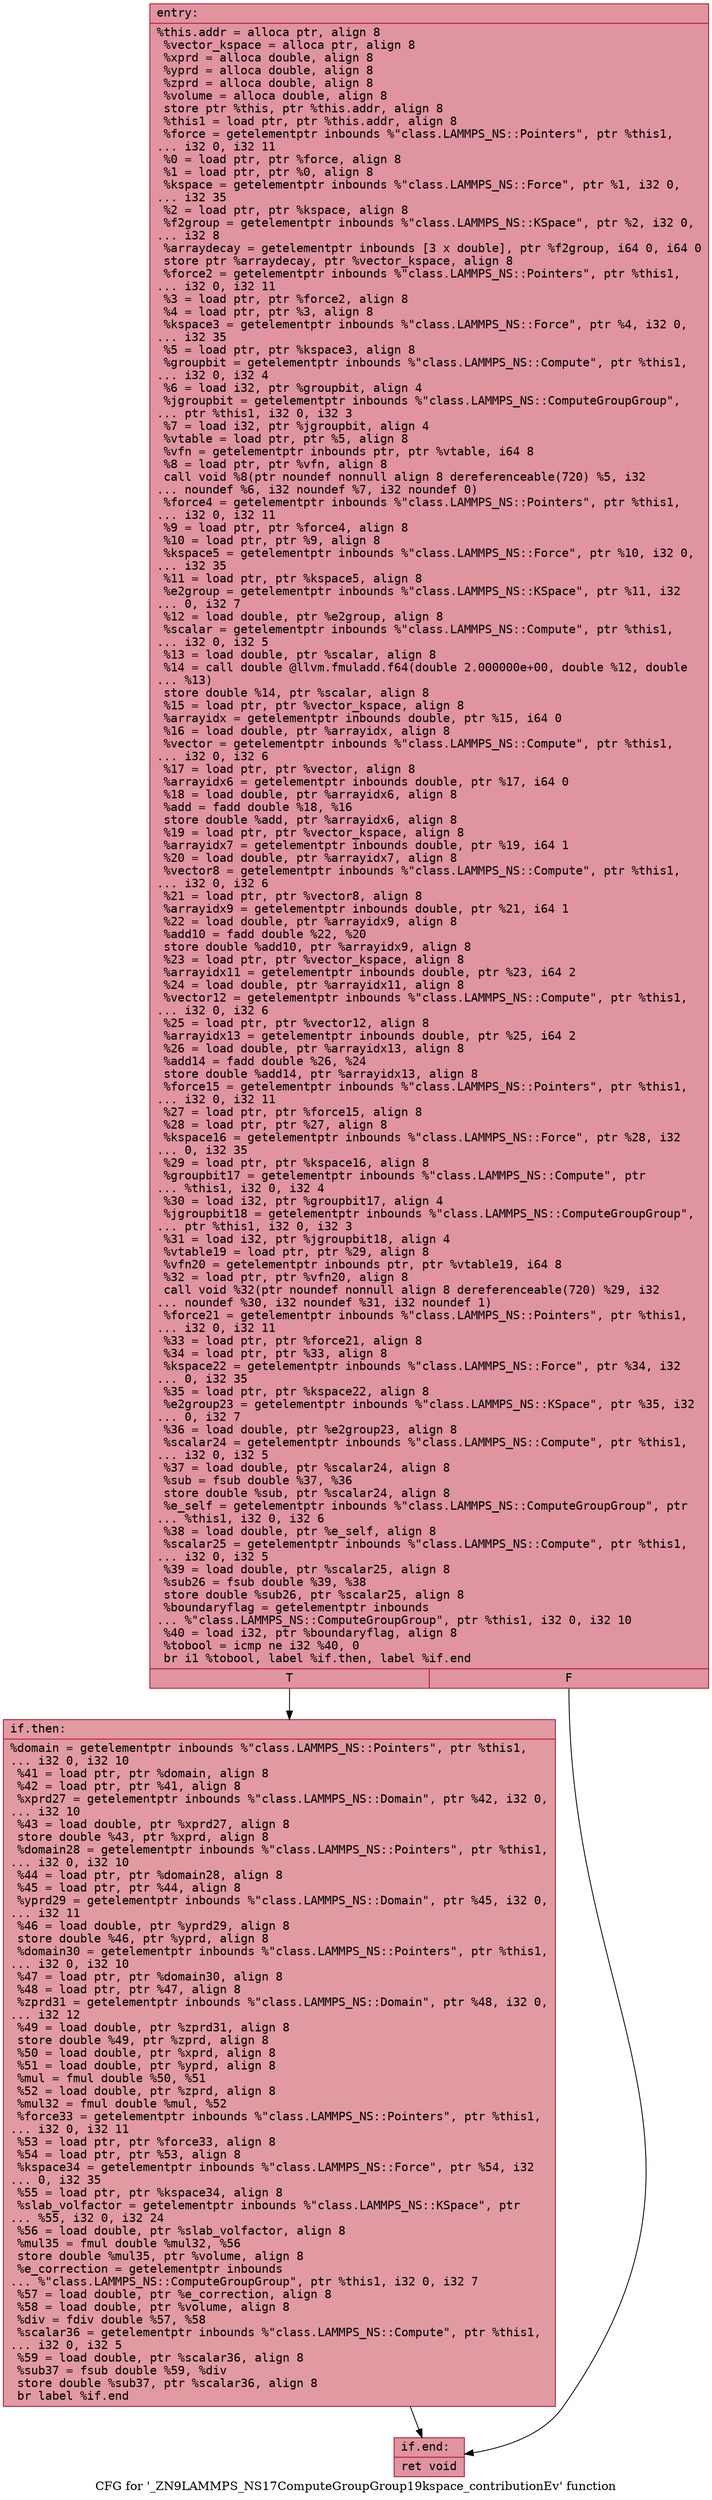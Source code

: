 digraph "CFG for '_ZN9LAMMPS_NS17ComputeGroupGroup19kspace_contributionEv' function" {
	label="CFG for '_ZN9LAMMPS_NS17ComputeGroupGroup19kspace_contributionEv' function";

	Node0x555a146b35e0 [shape=record,color="#b70d28ff", style=filled, fillcolor="#b70d2870" fontname="Courier",label="{entry:\l|  %this.addr = alloca ptr, align 8\l  %vector_kspace = alloca ptr, align 8\l  %xprd = alloca double, align 8\l  %yprd = alloca double, align 8\l  %zprd = alloca double, align 8\l  %volume = alloca double, align 8\l  store ptr %this, ptr %this.addr, align 8\l  %this1 = load ptr, ptr %this.addr, align 8\l  %force = getelementptr inbounds %\"class.LAMMPS_NS::Pointers\", ptr %this1,\l... i32 0, i32 11\l  %0 = load ptr, ptr %force, align 8\l  %1 = load ptr, ptr %0, align 8\l  %kspace = getelementptr inbounds %\"class.LAMMPS_NS::Force\", ptr %1, i32 0,\l... i32 35\l  %2 = load ptr, ptr %kspace, align 8\l  %f2group = getelementptr inbounds %\"class.LAMMPS_NS::KSpace\", ptr %2, i32 0,\l... i32 8\l  %arraydecay = getelementptr inbounds [3 x double], ptr %f2group, i64 0, i64 0\l  store ptr %arraydecay, ptr %vector_kspace, align 8\l  %force2 = getelementptr inbounds %\"class.LAMMPS_NS::Pointers\", ptr %this1,\l... i32 0, i32 11\l  %3 = load ptr, ptr %force2, align 8\l  %4 = load ptr, ptr %3, align 8\l  %kspace3 = getelementptr inbounds %\"class.LAMMPS_NS::Force\", ptr %4, i32 0,\l... i32 35\l  %5 = load ptr, ptr %kspace3, align 8\l  %groupbit = getelementptr inbounds %\"class.LAMMPS_NS::Compute\", ptr %this1,\l... i32 0, i32 4\l  %6 = load i32, ptr %groupbit, align 4\l  %jgroupbit = getelementptr inbounds %\"class.LAMMPS_NS::ComputeGroupGroup\",\l... ptr %this1, i32 0, i32 3\l  %7 = load i32, ptr %jgroupbit, align 4\l  %vtable = load ptr, ptr %5, align 8\l  %vfn = getelementptr inbounds ptr, ptr %vtable, i64 8\l  %8 = load ptr, ptr %vfn, align 8\l  call void %8(ptr noundef nonnull align 8 dereferenceable(720) %5, i32\l... noundef %6, i32 noundef %7, i32 noundef 0)\l  %force4 = getelementptr inbounds %\"class.LAMMPS_NS::Pointers\", ptr %this1,\l... i32 0, i32 11\l  %9 = load ptr, ptr %force4, align 8\l  %10 = load ptr, ptr %9, align 8\l  %kspace5 = getelementptr inbounds %\"class.LAMMPS_NS::Force\", ptr %10, i32 0,\l... i32 35\l  %11 = load ptr, ptr %kspace5, align 8\l  %e2group = getelementptr inbounds %\"class.LAMMPS_NS::KSpace\", ptr %11, i32\l... 0, i32 7\l  %12 = load double, ptr %e2group, align 8\l  %scalar = getelementptr inbounds %\"class.LAMMPS_NS::Compute\", ptr %this1,\l... i32 0, i32 5\l  %13 = load double, ptr %scalar, align 8\l  %14 = call double @llvm.fmuladd.f64(double 2.000000e+00, double %12, double\l... %13)\l  store double %14, ptr %scalar, align 8\l  %15 = load ptr, ptr %vector_kspace, align 8\l  %arrayidx = getelementptr inbounds double, ptr %15, i64 0\l  %16 = load double, ptr %arrayidx, align 8\l  %vector = getelementptr inbounds %\"class.LAMMPS_NS::Compute\", ptr %this1,\l... i32 0, i32 6\l  %17 = load ptr, ptr %vector, align 8\l  %arrayidx6 = getelementptr inbounds double, ptr %17, i64 0\l  %18 = load double, ptr %arrayidx6, align 8\l  %add = fadd double %18, %16\l  store double %add, ptr %arrayidx6, align 8\l  %19 = load ptr, ptr %vector_kspace, align 8\l  %arrayidx7 = getelementptr inbounds double, ptr %19, i64 1\l  %20 = load double, ptr %arrayidx7, align 8\l  %vector8 = getelementptr inbounds %\"class.LAMMPS_NS::Compute\", ptr %this1,\l... i32 0, i32 6\l  %21 = load ptr, ptr %vector8, align 8\l  %arrayidx9 = getelementptr inbounds double, ptr %21, i64 1\l  %22 = load double, ptr %arrayidx9, align 8\l  %add10 = fadd double %22, %20\l  store double %add10, ptr %arrayidx9, align 8\l  %23 = load ptr, ptr %vector_kspace, align 8\l  %arrayidx11 = getelementptr inbounds double, ptr %23, i64 2\l  %24 = load double, ptr %arrayidx11, align 8\l  %vector12 = getelementptr inbounds %\"class.LAMMPS_NS::Compute\", ptr %this1,\l... i32 0, i32 6\l  %25 = load ptr, ptr %vector12, align 8\l  %arrayidx13 = getelementptr inbounds double, ptr %25, i64 2\l  %26 = load double, ptr %arrayidx13, align 8\l  %add14 = fadd double %26, %24\l  store double %add14, ptr %arrayidx13, align 8\l  %force15 = getelementptr inbounds %\"class.LAMMPS_NS::Pointers\", ptr %this1,\l... i32 0, i32 11\l  %27 = load ptr, ptr %force15, align 8\l  %28 = load ptr, ptr %27, align 8\l  %kspace16 = getelementptr inbounds %\"class.LAMMPS_NS::Force\", ptr %28, i32\l... 0, i32 35\l  %29 = load ptr, ptr %kspace16, align 8\l  %groupbit17 = getelementptr inbounds %\"class.LAMMPS_NS::Compute\", ptr\l... %this1, i32 0, i32 4\l  %30 = load i32, ptr %groupbit17, align 4\l  %jgroupbit18 = getelementptr inbounds %\"class.LAMMPS_NS::ComputeGroupGroup\",\l... ptr %this1, i32 0, i32 3\l  %31 = load i32, ptr %jgroupbit18, align 4\l  %vtable19 = load ptr, ptr %29, align 8\l  %vfn20 = getelementptr inbounds ptr, ptr %vtable19, i64 8\l  %32 = load ptr, ptr %vfn20, align 8\l  call void %32(ptr noundef nonnull align 8 dereferenceable(720) %29, i32\l... noundef %30, i32 noundef %31, i32 noundef 1)\l  %force21 = getelementptr inbounds %\"class.LAMMPS_NS::Pointers\", ptr %this1,\l... i32 0, i32 11\l  %33 = load ptr, ptr %force21, align 8\l  %34 = load ptr, ptr %33, align 8\l  %kspace22 = getelementptr inbounds %\"class.LAMMPS_NS::Force\", ptr %34, i32\l... 0, i32 35\l  %35 = load ptr, ptr %kspace22, align 8\l  %e2group23 = getelementptr inbounds %\"class.LAMMPS_NS::KSpace\", ptr %35, i32\l... 0, i32 7\l  %36 = load double, ptr %e2group23, align 8\l  %scalar24 = getelementptr inbounds %\"class.LAMMPS_NS::Compute\", ptr %this1,\l... i32 0, i32 5\l  %37 = load double, ptr %scalar24, align 8\l  %sub = fsub double %37, %36\l  store double %sub, ptr %scalar24, align 8\l  %e_self = getelementptr inbounds %\"class.LAMMPS_NS::ComputeGroupGroup\", ptr\l... %this1, i32 0, i32 6\l  %38 = load double, ptr %e_self, align 8\l  %scalar25 = getelementptr inbounds %\"class.LAMMPS_NS::Compute\", ptr %this1,\l... i32 0, i32 5\l  %39 = load double, ptr %scalar25, align 8\l  %sub26 = fsub double %39, %38\l  store double %sub26, ptr %scalar25, align 8\l  %boundaryflag = getelementptr inbounds\l... %\"class.LAMMPS_NS::ComputeGroupGroup\", ptr %this1, i32 0, i32 10\l  %40 = load i32, ptr %boundaryflag, align 8\l  %tobool = icmp ne i32 %40, 0\l  br i1 %tobool, label %if.then, label %if.end\l|{<s0>T|<s1>F}}"];
	Node0x555a146b35e0:s0 -> Node0x555a14681490[tooltip="entry -> if.then\nProbability 62.50%" ];
	Node0x555a146b35e0:s1 -> Node0x555a146b7dd0[tooltip="entry -> if.end\nProbability 37.50%" ];
	Node0x555a14681490 [shape=record,color="#b70d28ff", style=filled, fillcolor="#bb1b2c70" fontname="Courier",label="{if.then:\l|  %domain = getelementptr inbounds %\"class.LAMMPS_NS::Pointers\", ptr %this1,\l... i32 0, i32 10\l  %41 = load ptr, ptr %domain, align 8\l  %42 = load ptr, ptr %41, align 8\l  %xprd27 = getelementptr inbounds %\"class.LAMMPS_NS::Domain\", ptr %42, i32 0,\l... i32 10\l  %43 = load double, ptr %xprd27, align 8\l  store double %43, ptr %xprd, align 8\l  %domain28 = getelementptr inbounds %\"class.LAMMPS_NS::Pointers\", ptr %this1,\l... i32 0, i32 10\l  %44 = load ptr, ptr %domain28, align 8\l  %45 = load ptr, ptr %44, align 8\l  %yprd29 = getelementptr inbounds %\"class.LAMMPS_NS::Domain\", ptr %45, i32 0,\l... i32 11\l  %46 = load double, ptr %yprd29, align 8\l  store double %46, ptr %yprd, align 8\l  %domain30 = getelementptr inbounds %\"class.LAMMPS_NS::Pointers\", ptr %this1,\l... i32 0, i32 10\l  %47 = load ptr, ptr %domain30, align 8\l  %48 = load ptr, ptr %47, align 8\l  %zprd31 = getelementptr inbounds %\"class.LAMMPS_NS::Domain\", ptr %48, i32 0,\l... i32 12\l  %49 = load double, ptr %zprd31, align 8\l  store double %49, ptr %zprd, align 8\l  %50 = load double, ptr %xprd, align 8\l  %51 = load double, ptr %yprd, align 8\l  %mul = fmul double %50, %51\l  %52 = load double, ptr %zprd, align 8\l  %mul32 = fmul double %mul, %52\l  %force33 = getelementptr inbounds %\"class.LAMMPS_NS::Pointers\", ptr %this1,\l... i32 0, i32 11\l  %53 = load ptr, ptr %force33, align 8\l  %54 = load ptr, ptr %53, align 8\l  %kspace34 = getelementptr inbounds %\"class.LAMMPS_NS::Force\", ptr %54, i32\l... 0, i32 35\l  %55 = load ptr, ptr %kspace34, align 8\l  %slab_volfactor = getelementptr inbounds %\"class.LAMMPS_NS::KSpace\", ptr\l... %55, i32 0, i32 24\l  %56 = load double, ptr %slab_volfactor, align 8\l  %mul35 = fmul double %mul32, %56\l  store double %mul35, ptr %volume, align 8\l  %e_correction = getelementptr inbounds\l... %\"class.LAMMPS_NS::ComputeGroupGroup\", ptr %this1, i32 0, i32 7\l  %57 = load double, ptr %e_correction, align 8\l  %58 = load double, ptr %volume, align 8\l  %div = fdiv double %57, %58\l  %scalar36 = getelementptr inbounds %\"class.LAMMPS_NS::Compute\", ptr %this1,\l... i32 0, i32 5\l  %59 = load double, ptr %scalar36, align 8\l  %sub37 = fsub double %59, %div\l  store double %sub37, ptr %scalar36, align 8\l  br label %if.end\l}"];
	Node0x555a14681490 -> Node0x555a146b7dd0[tooltip="if.then -> if.end\nProbability 100.00%" ];
	Node0x555a146b7dd0 [shape=record,color="#b70d28ff", style=filled, fillcolor="#b70d2870" fontname="Courier",label="{if.end:\l|  ret void\l}"];
}
